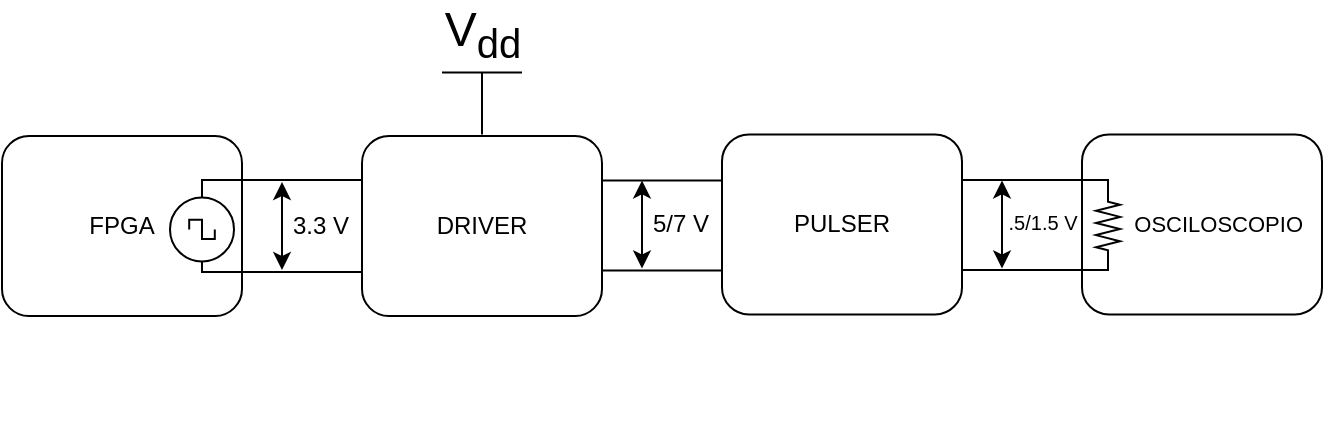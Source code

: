 <mxfile version="21.5.0" type="device">
  <diagram name="Página-1" id="95UONONZbEKgcIVuvy7E">
    <mxGraphModel dx="721" dy="452" grid="1" gridSize="10" guides="1" tooltips="1" connect="1" arrows="1" fold="1" page="1" pageScale="1" pageWidth="827" pageHeight="1169" math="0" shadow="0">
      <root>
        <mxCell id="0" />
        <mxCell id="1" parent="0" />
        <mxCell id="pFZX_X5YA-n5OsxHcyfF-2" value="FPGA" style="rounded=1;whiteSpace=wrap;html=1;" parent="1" vertex="1">
          <mxGeometry x="120" y="190" width="120" height="90" as="geometry" />
        </mxCell>
        <mxCell id="pFZX_X5YA-n5OsxHcyfF-3" value="DRIVER" style="rounded=1;whiteSpace=wrap;html=1;" parent="1" vertex="1">
          <mxGeometry x="300" y="190" width="120" height="90" as="geometry" />
        </mxCell>
        <mxCell id="pFZX_X5YA-n5OsxHcyfF-4" value="PULSER" style="rounded=1;whiteSpace=wrap;html=1;" parent="1" vertex="1">
          <mxGeometry x="480" y="189.21" width="120" height="90" as="geometry" />
        </mxCell>
        <mxCell id="pFZX_X5YA-n5OsxHcyfF-5" value="&lt;font style=&quot;font-size: 10px;&quot;&gt;&amp;nbsp; &amp;nbsp; &amp;nbsp; &lt;/font&gt;&lt;font style=&quot;font-size: 11px;&quot;&gt;OSCILOSCOPIO&lt;/font&gt;" style="rounded=1;whiteSpace=wrap;html=1;" parent="1" vertex="1">
          <mxGeometry x="660" y="189.21" width="120" height="90" as="geometry" />
        </mxCell>
        <mxCell id="MevzT5LqgJac48e-8TaN-1" value="" style="pointerEvents=1;verticalLabelPosition=bottom;shadow=0;dashed=0;align=center;html=1;verticalAlign=top;shape=mxgraph.electrical.signal_sources.source;aspect=fixed;points=[[0.5,0,0],[1,0.5,0],[0.5,1,0],[0,0.5,0]];elSignalType=square;" vertex="1" parent="1">
          <mxGeometry x="204" y="220.71" width="32" height="32" as="geometry" />
        </mxCell>
        <mxCell id="MevzT5LqgJac48e-8TaN-2" value="" style="pointerEvents=1;verticalLabelPosition=bottom;shadow=0;dashed=0;align=center;html=1;verticalAlign=top;shape=mxgraph.electrical.resistors.resistor_2;direction=south;" vertex="1" parent="1">
          <mxGeometry x="667" y="216" width="12" height="38" as="geometry" />
        </mxCell>
        <mxCell id="MevzT5LqgJac48e-8TaN-6" value="" style="endArrow=classic;startArrow=classic;html=1;rounded=0;" edge="1" parent="1">
          <mxGeometry width="50" height="50" relative="1" as="geometry">
            <mxPoint x="260" y="257" as="sourcePoint" />
            <mxPoint x="260" y="213" as="targetPoint" />
          </mxGeometry>
        </mxCell>
        <mxCell id="MevzT5LqgJac48e-8TaN-7" value="3.3 V" style="text;html=1;align=center;verticalAlign=middle;resizable=0;points=[];autosize=1;strokeColor=none;fillColor=none;" vertex="1" parent="1">
          <mxGeometry x="255" y="221.5" width="47" height="27" as="geometry" />
        </mxCell>
        <mxCell id="MevzT5LqgJac48e-8TaN-8" value="" style="endArrow=none;html=1;rounded=0;exitX=1;exitY=0.25;exitDx=0;exitDy=0;entryX=0;entryY=0.25;entryDx=0;entryDy=0;" edge="1" parent="1">
          <mxGeometry width="50" height="50" relative="1" as="geometry">
            <mxPoint x="420" y="212.21" as="sourcePoint" />
            <mxPoint x="480" y="212.21" as="targetPoint" />
          </mxGeometry>
        </mxCell>
        <mxCell id="MevzT5LqgJac48e-8TaN-9" value="" style="endArrow=none;html=1;rounded=0;entryX=0;entryY=0.75;entryDx=0;entryDy=0;exitX=1;exitY=0.75;exitDx=0;exitDy=0;" edge="1" parent="1">
          <mxGeometry width="50" height="50" relative="1" as="geometry">
            <mxPoint x="420" y="257.21" as="sourcePoint" />
            <mxPoint x="480" y="257.21" as="targetPoint" />
          </mxGeometry>
        </mxCell>
        <mxCell id="MevzT5LqgJac48e-8TaN-10" value="" style="endArrow=classic;startArrow=classic;html=1;rounded=0;" edge="1" parent="1">
          <mxGeometry width="50" height="50" relative="1" as="geometry">
            <mxPoint x="440" y="256.21" as="sourcePoint" />
            <mxPoint x="440" y="212.21" as="targetPoint" />
          </mxGeometry>
        </mxCell>
        <mxCell id="MevzT5LqgJac48e-8TaN-11" value="5/7 V" style="text;html=1;align=center;verticalAlign=middle;resizable=0;points=[];autosize=1;strokeColor=none;fillColor=none;" vertex="1" parent="1">
          <mxGeometry x="435" y="220.71" width="47" height="27" as="geometry" />
        </mxCell>
        <mxCell id="MevzT5LqgJac48e-8TaN-14" value="" style="endArrow=classic;startArrow=classic;html=1;rounded=0;" edge="1" parent="1">
          <mxGeometry width="50" height="50" relative="1" as="geometry">
            <mxPoint x="620" y="256.21" as="sourcePoint" />
            <mxPoint x="620" y="212.21" as="targetPoint" />
          </mxGeometry>
        </mxCell>
        <mxCell id="MevzT5LqgJac48e-8TaN-15" value=".5/1.5 V" style="text;html=1;align=center;verticalAlign=middle;resizable=0;points=[];autosize=1;strokeColor=none;fillColor=none;fontSize=10;" vertex="1" parent="1">
          <mxGeometry x="613" y="220.71" width="53" height="25" as="geometry" />
        </mxCell>
        <mxCell id="MevzT5LqgJac48e-8TaN-19" value="" style="endArrow=none;html=1;rounded=0;exitX=0.5;exitY=0;exitDx=0;exitDy=0;exitPerimeter=0;entryX=-0.003;entryY=0.244;entryDx=0;entryDy=0;entryPerimeter=0;" edge="1" parent="1" source="MevzT5LqgJac48e-8TaN-1" target="pFZX_X5YA-n5OsxHcyfF-3">
          <mxGeometry width="50" height="50" relative="1" as="geometry">
            <mxPoint x="196" y="238" as="sourcePoint" />
            <mxPoint x="299" y="212" as="targetPoint" />
            <Array as="points">
              <mxPoint x="220" y="212" />
            </Array>
          </mxGeometry>
        </mxCell>
        <mxCell id="MevzT5LqgJac48e-8TaN-21" value="" style="endArrow=none;html=1;rounded=0;entryX=0.5;entryY=1;entryDx=0;entryDy=0;entryPerimeter=0;exitX=-0.003;exitY=0.756;exitDx=0;exitDy=0;exitPerimeter=0;" edge="1" parent="1" source="pFZX_X5YA-n5OsxHcyfF-3" target="MevzT5LqgJac48e-8TaN-1">
          <mxGeometry width="50" height="50" relative="1" as="geometry">
            <mxPoint x="299" y="258" as="sourcePoint" />
            <mxPoint x="220" y="253" as="targetPoint" />
            <Array as="points">
              <mxPoint x="220" y="258" />
            </Array>
          </mxGeometry>
        </mxCell>
        <mxCell id="MevzT5LqgJac48e-8TaN-22" value="" style="endArrow=none;html=1;rounded=0;entryX=0;entryY=0.5;entryDx=0;entryDy=0;entryPerimeter=0;exitX=1.004;exitY=0.253;exitDx=0;exitDy=0;exitPerimeter=0;" edge="1" parent="1" source="pFZX_X5YA-n5OsxHcyfF-4" target="MevzT5LqgJac48e-8TaN-2">
          <mxGeometry width="50" height="50" relative="1" as="geometry">
            <mxPoint x="601" y="212" as="sourcePoint" />
            <mxPoint x="692" y="212" as="targetPoint" />
            <Array as="points">
              <mxPoint x="673" y="212" />
            </Array>
          </mxGeometry>
        </mxCell>
        <mxCell id="MevzT5LqgJac48e-8TaN-25" value="" style="endArrow=none;html=1;rounded=0;entryX=1;entryY=0.5;entryDx=0;entryDy=0;entryPerimeter=0;exitX=1.004;exitY=0.753;exitDx=0;exitDy=0;exitPerimeter=0;" edge="1" parent="1" source="pFZX_X5YA-n5OsxHcyfF-4" target="MevzT5LqgJac48e-8TaN-2">
          <mxGeometry width="50" height="50" relative="1" as="geometry">
            <mxPoint x="601" y="257" as="sourcePoint" />
            <mxPoint x="679" y="220" as="targetPoint" />
            <Array as="points">
              <mxPoint x="673" y="257" />
            </Array>
          </mxGeometry>
        </mxCell>
        <mxCell id="MevzT5LqgJac48e-8TaN-28" value="V&lt;sub&gt;dd&lt;/sub&gt;" style="verticalLabelPosition=top;verticalAlign=bottom;shape=mxgraph.electrical.signal_sources.vdd;shadow=0;dashed=0;align=center;strokeWidth=1;fontSize=24;html=1;flipV=1;" vertex="1" parent="1">
          <mxGeometry x="340" y="158.21" width="40" height="31" as="geometry" />
        </mxCell>
        <mxCell id="MevzT5LqgJac48e-8TaN-29" value="" style="rounded=0;whiteSpace=wrap;html=1;fillColor=none;strokeColor=none;" vertex="1" parent="1">
          <mxGeometry x="398.5" y="279.21" width="120" height="60" as="geometry" />
        </mxCell>
      </root>
    </mxGraphModel>
  </diagram>
</mxfile>
